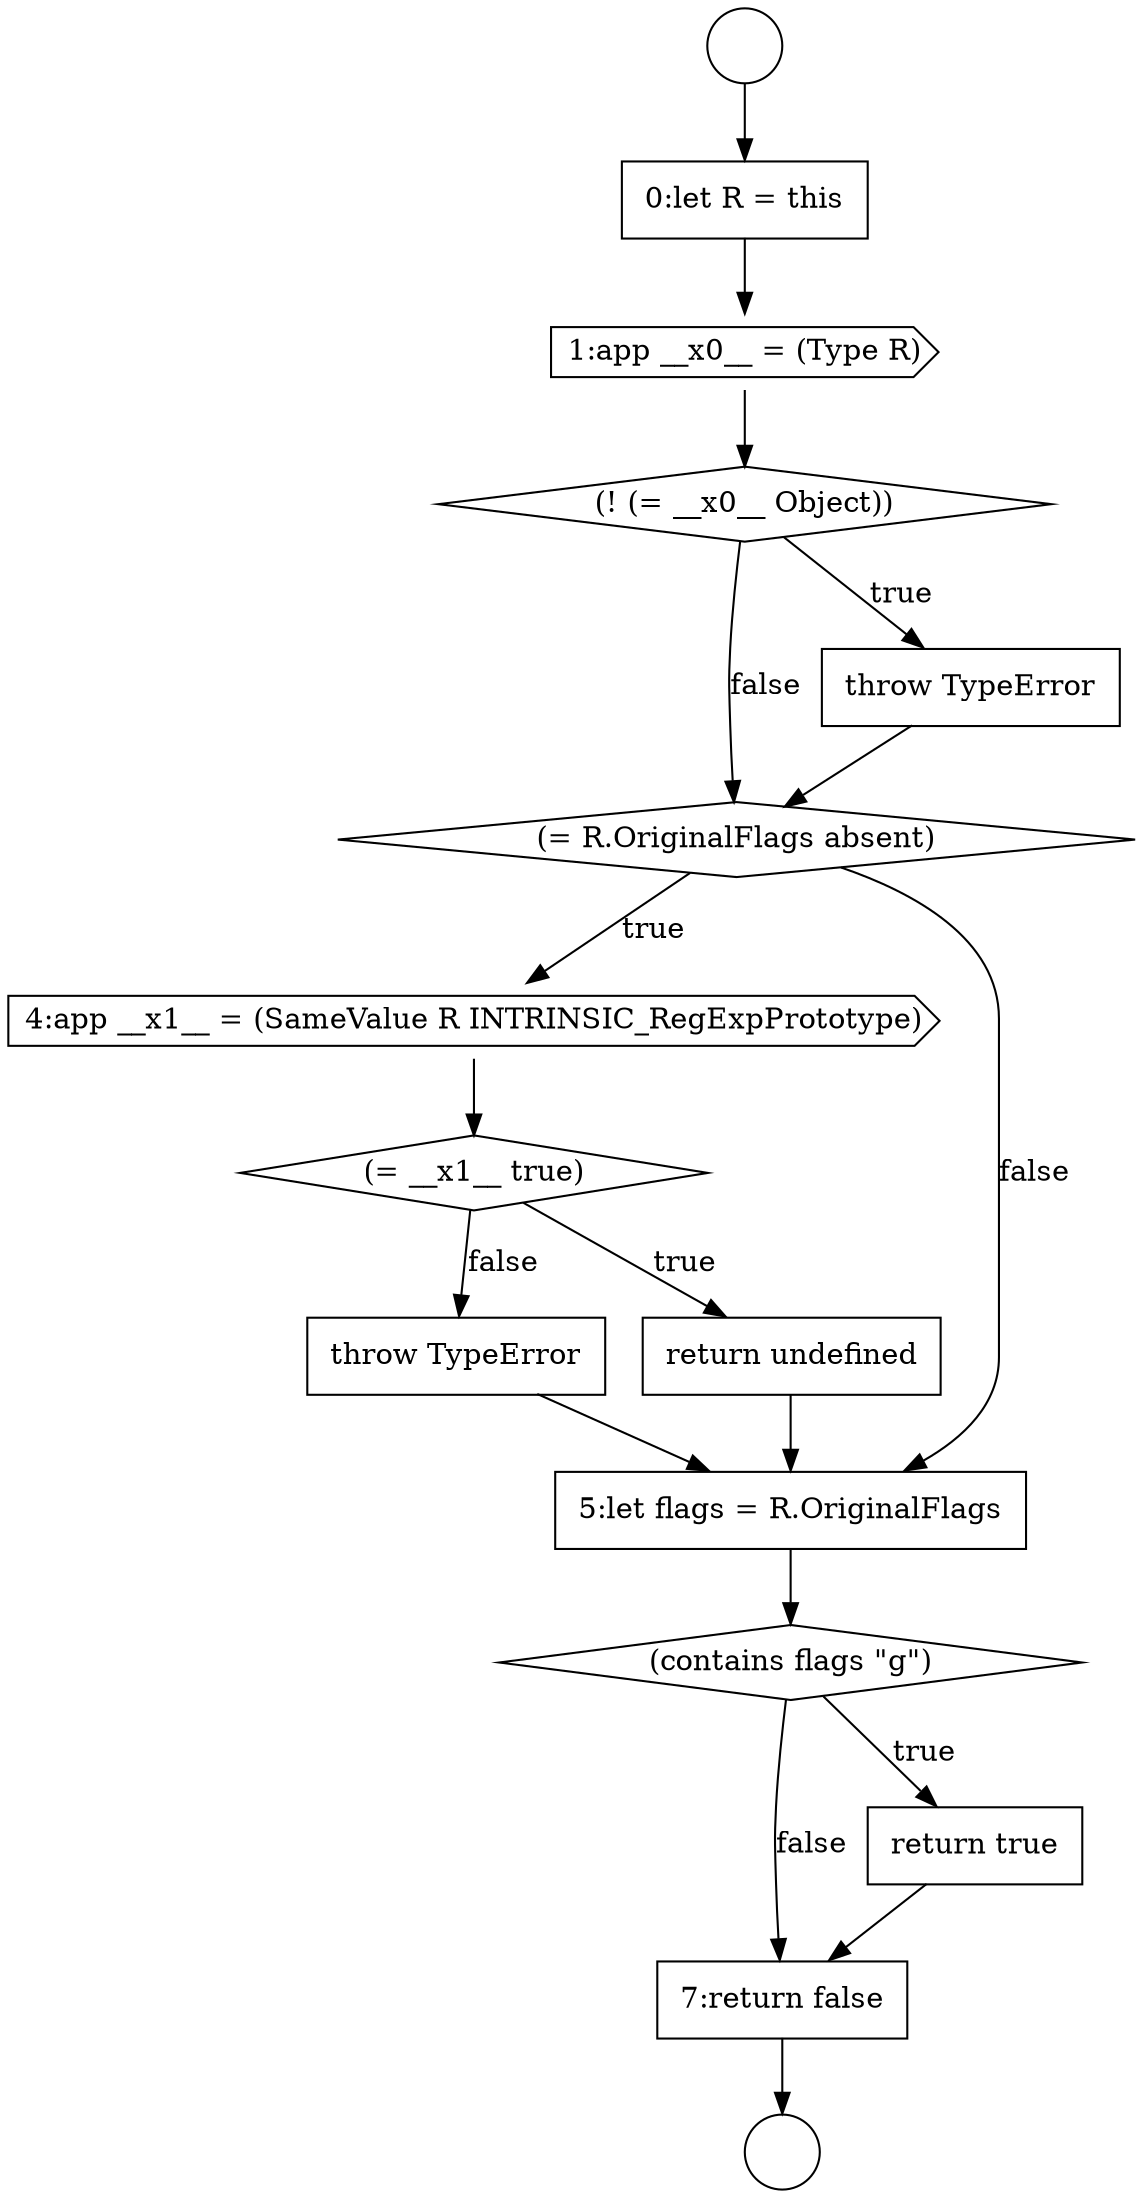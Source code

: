 digraph {
  node13212 [shape=circle label=" " color="black" fillcolor="white" style=filled]
  node13219 [shape=cds, label=<<font color="black">4:app __x1__ = (SameValue R INTRINSIC_RegExpPrototype)</font>> color="black" fillcolor="white" style=filled]
  node13223 [shape=none, margin=0, label=<<font color="black">
    <table border="0" cellborder="1" cellspacing="0" cellpadding="10">
      <tr><td align="left">5:let flags = R.OriginalFlags</td></tr>
    </table>
  </font>> color="black" fillcolor="white" style=filled]
  node13226 [shape=none, margin=0, label=<<font color="black">
    <table border="0" cellborder="1" cellspacing="0" cellpadding="10">
      <tr><td align="left">7:return false</td></tr>
    </table>
  </font>> color="black" fillcolor="white" style=filled]
  node13216 [shape=diamond, label=<<font color="black">(! (= __x0__ Object))</font>> color="black" fillcolor="white" style=filled]
  node13218 [shape=diamond, label=<<font color="black">(= R.OriginalFlags absent)</font>> color="black" fillcolor="white" style=filled]
  node13222 [shape=none, margin=0, label=<<font color="black">
    <table border="0" cellborder="1" cellspacing="0" cellpadding="10">
      <tr><td align="left">throw TypeError</td></tr>
    </table>
  </font>> color="black" fillcolor="white" style=filled]
  node13213 [shape=circle label=" " color="black" fillcolor="white" style=filled]
  node13217 [shape=none, margin=0, label=<<font color="black">
    <table border="0" cellborder="1" cellspacing="0" cellpadding="10">
      <tr><td align="left">throw TypeError</td></tr>
    </table>
  </font>> color="black" fillcolor="white" style=filled]
  node13221 [shape=none, margin=0, label=<<font color="black">
    <table border="0" cellborder="1" cellspacing="0" cellpadding="10">
      <tr><td align="left">return undefined</td></tr>
    </table>
  </font>> color="black" fillcolor="white" style=filled]
  node13214 [shape=none, margin=0, label=<<font color="black">
    <table border="0" cellborder="1" cellspacing="0" cellpadding="10">
      <tr><td align="left">0:let R = this</td></tr>
    </table>
  </font>> color="black" fillcolor="white" style=filled]
  node13224 [shape=diamond, label=<<font color="black">(contains flags &quot;g&quot;)</font>> color="black" fillcolor="white" style=filled]
  node13215 [shape=cds, label=<<font color="black">1:app __x0__ = (Type R)</font>> color="black" fillcolor="white" style=filled]
  node13220 [shape=diamond, label=<<font color="black">(= __x1__ true)</font>> color="black" fillcolor="white" style=filled]
  node13225 [shape=none, margin=0, label=<<font color="black">
    <table border="0" cellborder="1" cellspacing="0" cellpadding="10">
      <tr><td align="left">return true</td></tr>
    </table>
  </font>> color="black" fillcolor="white" style=filled]
  node13217 -> node13218 [ color="black"]
  node13223 -> node13224 [ color="black"]
  node13224 -> node13225 [label=<<font color="black">true</font>> color="black"]
  node13224 -> node13226 [label=<<font color="black">false</font>> color="black"]
  node13226 -> node13213 [ color="black"]
  node13225 -> node13226 [ color="black"]
  node13216 -> node13217 [label=<<font color="black">true</font>> color="black"]
  node13216 -> node13218 [label=<<font color="black">false</font>> color="black"]
  node13221 -> node13223 [ color="black"]
  node13219 -> node13220 [ color="black"]
  node13218 -> node13219 [label=<<font color="black">true</font>> color="black"]
  node13218 -> node13223 [label=<<font color="black">false</font>> color="black"]
  node13212 -> node13214 [ color="black"]
  node13220 -> node13221 [label=<<font color="black">true</font>> color="black"]
  node13220 -> node13222 [label=<<font color="black">false</font>> color="black"]
  node13215 -> node13216 [ color="black"]
  node13222 -> node13223 [ color="black"]
  node13214 -> node13215 [ color="black"]
}
